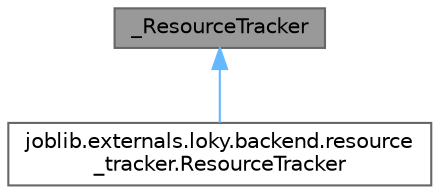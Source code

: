 digraph "_ResourceTracker"
{
 // LATEX_PDF_SIZE
  bgcolor="transparent";
  edge [fontname=Helvetica,fontsize=10,labelfontname=Helvetica,labelfontsize=10];
  node [fontname=Helvetica,fontsize=10,shape=box,height=0.2,width=0.4];
  Node1 [id="Node000001",label="_ResourceTracker",height=0.2,width=0.4,color="gray40", fillcolor="grey60", style="filled", fontcolor="black",tooltip=" "];
  Node1 -> Node2 [id="edge1_Node000001_Node000002",dir="back",color="steelblue1",style="solid",tooltip=" "];
  Node2 [id="Node000002",label="joblib.externals.loky.backend.resource\l_tracker.ResourceTracker",height=0.2,width=0.4,color="gray40", fillcolor="white", style="filled",URL="$d3/da5/classjoblib_1_1externals_1_1loky_1_1backend_1_1resource__tracker_1_1ResourceTracker.html",tooltip=" "];
}
